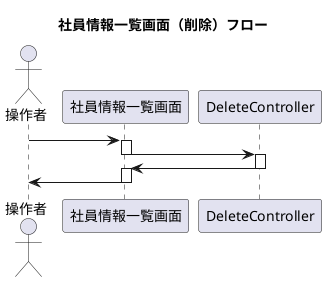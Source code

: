 @startuml
title 社員情報一覧画面（削除）フロー

Actor "操作者" as User

User -> 社員情報一覧画面

activate 社員情報一覧画面
社員情報一覧画面 -> DeleteController
deactivate 社員情報一覧画面

activate DeleteController
社員情報一覧画面 <- DeleteController
deactivate DeleteController

activate 社員情報一覧画面
User <- 社員情報一覧画面
deactivate 社員情報一覧画面

@enduml